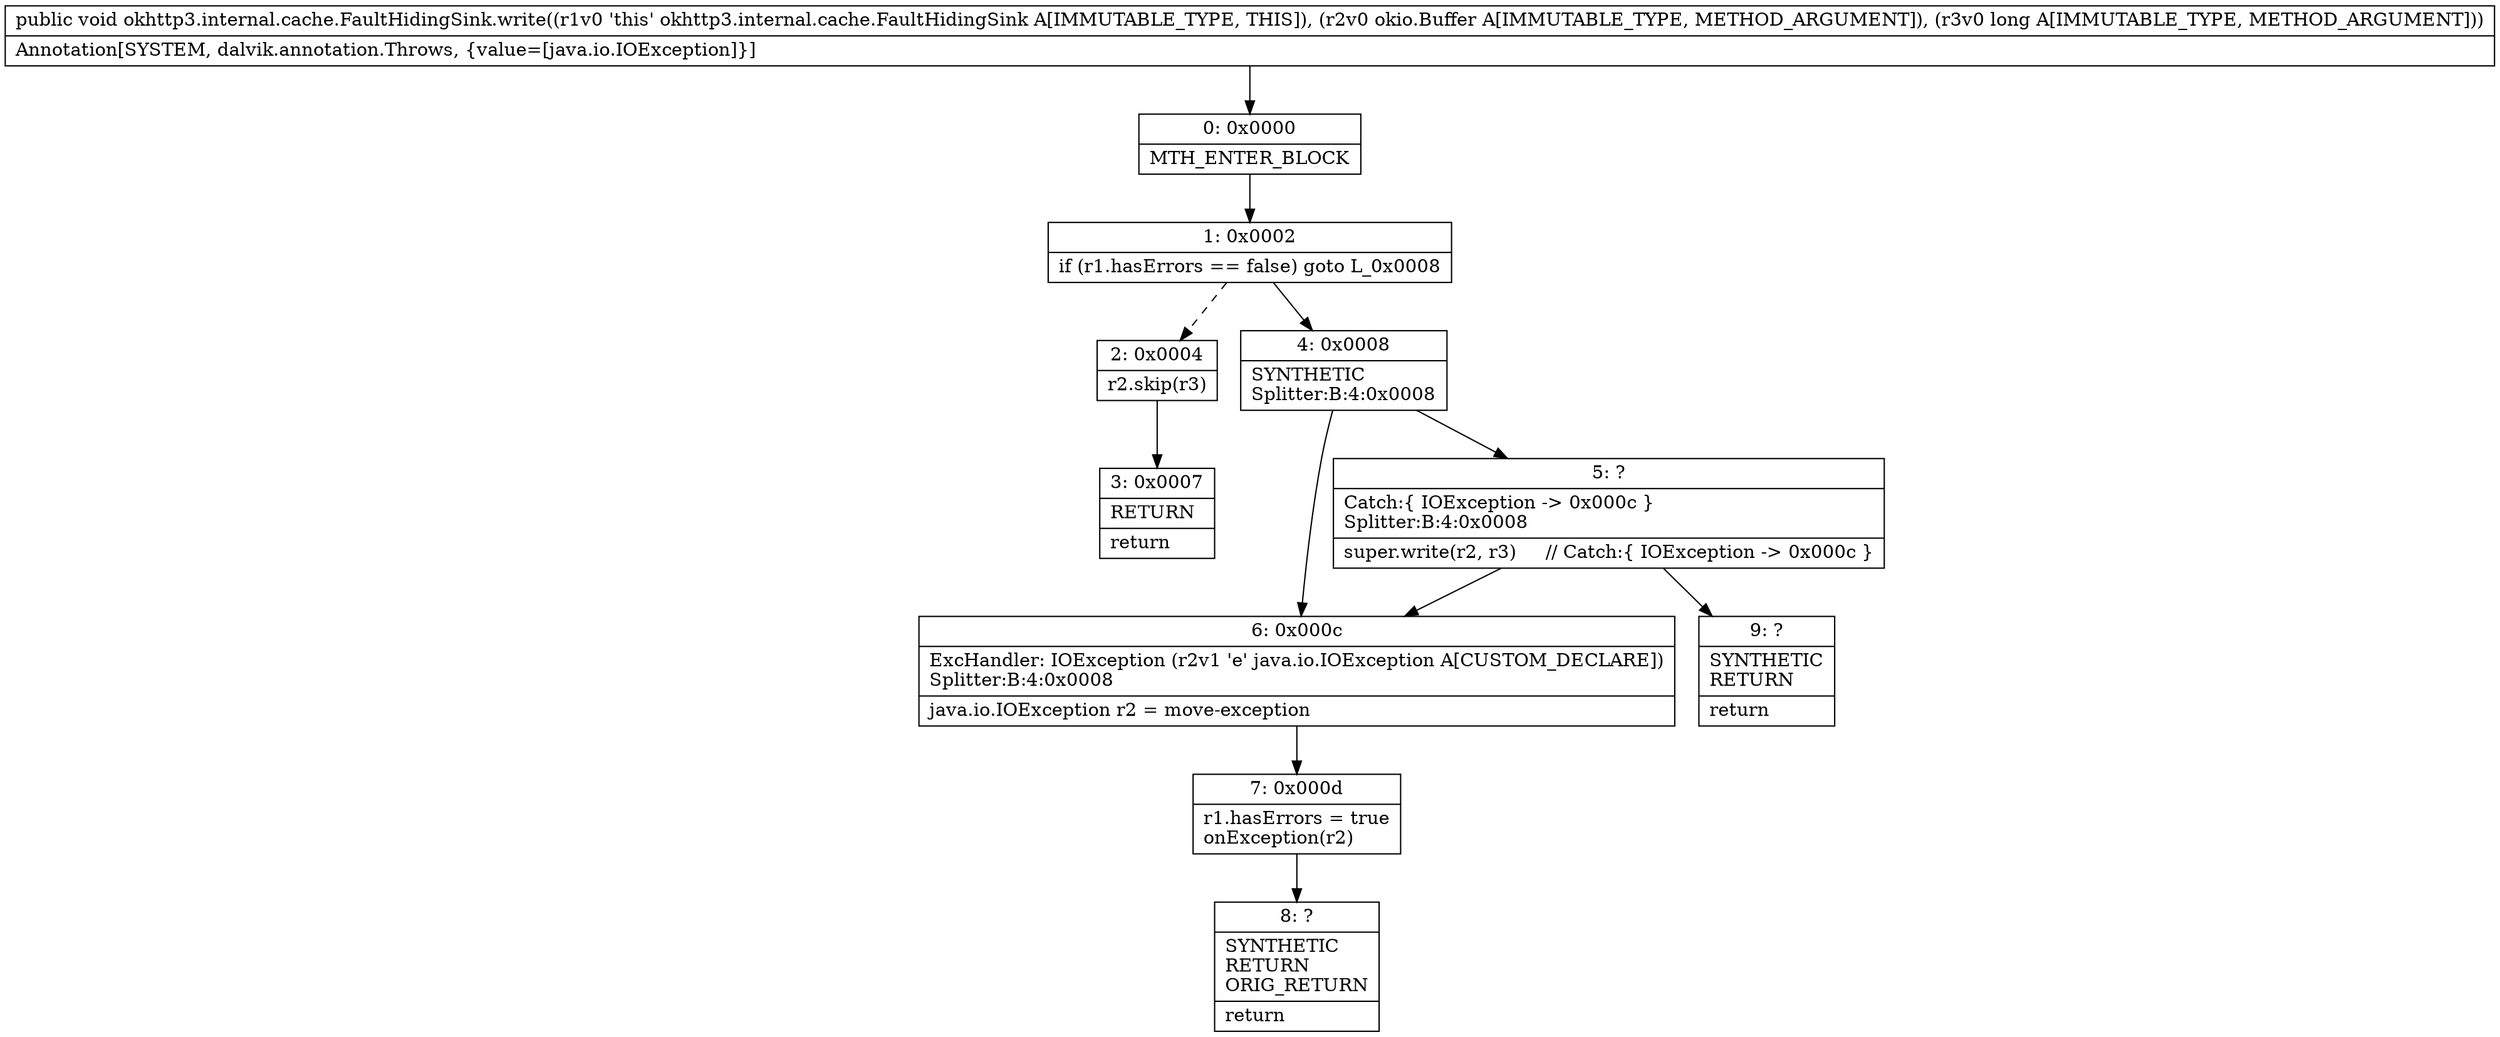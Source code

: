 digraph "CFG forokhttp3.internal.cache.FaultHidingSink.write(Lokio\/Buffer;J)V" {
Node_0 [shape=record,label="{0\:\ 0x0000|MTH_ENTER_BLOCK\l}"];
Node_1 [shape=record,label="{1\:\ 0x0002|if (r1.hasErrors == false) goto L_0x0008\l}"];
Node_2 [shape=record,label="{2\:\ 0x0004|r2.skip(r3)\l}"];
Node_3 [shape=record,label="{3\:\ 0x0007|RETURN\l|return\l}"];
Node_4 [shape=record,label="{4\:\ 0x0008|SYNTHETIC\lSplitter:B:4:0x0008\l}"];
Node_5 [shape=record,label="{5\:\ ?|Catch:\{ IOException \-\> 0x000c \}\lSplitter:B:4:0x0008\l|super.write(r2, r3)     \/\/ Catch:\{ IOException \-\> 0x000c \}\l}"];
Node_6 [shape=record,label="{6\:\ 0x000c|ExcHandler: IOException (r2v1 'e' java.io.IOException A[CUSTOM_DECLARE])\lSplitter:B:4:0x0008\l|java.io.IOException r2 = move\-exception\l}"];
Node_7 [shape=record,label="{7\:\ 0x000d|r1.hasErrors = true\lonException(r2)\l}"];
Node_8 [shape=record,label="{8\:\ ?|SYNTHETIC\lRETURN\lORIG_RETURN\l|return\l}"];
Node_9 [shape=record,label="{9\:\ ?|SYNTHETIC\lRETURN\l|return\l}"];
MethodNode[shape=record,label="{public void okhttp3.internal.cache.FaultHidingSink.write((r1v0 'this' okhttp3.internal.cache.FaultHidingSink A[IMMUTABLE_TYPE, THIS]), (r2v0 okio.Buffer A[IMMUTABLE_TYPE, METHOD_ARGUMENT]), (r3v0 long A[IMMUTABLE_TYPE, METHOD_ARGUMENT]))  | Annotation[SYSTEM, dalvik.annotation.Throws, \{value=[java.io.IOException]\}]\l}"];
MethodNode -> Node_0;
Node_0 -> Node_1;
Node_1 -> Node_2[style=dashed];
Node_1 -> Node_4;
Node_2 -> Node_3;
Node_4 -> Node_5;
Node_4 -> Node_6;
Node_5 -> Node_6;
Node_5 -> Node_9;
Node_6 -> Node_7;
Node_7 -> Node_8;
}

